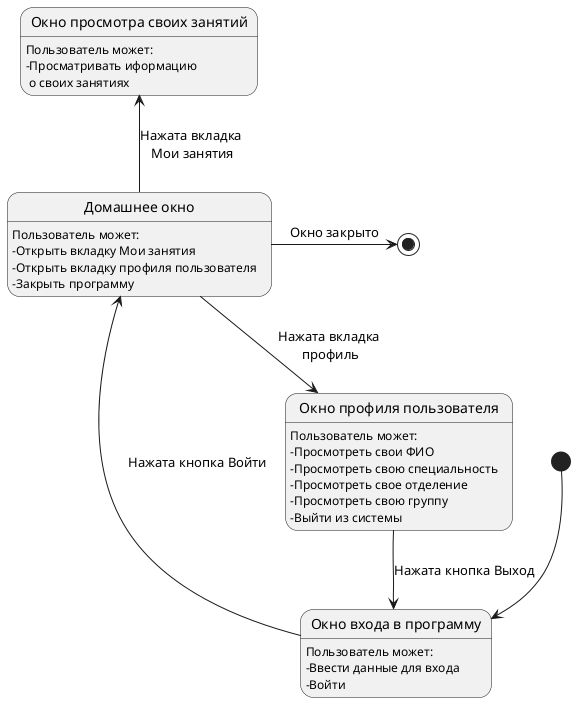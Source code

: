 @startuml Listener.wsd

state "Окно входа в программу" as loginWindow
state "Домашнее окно" as homeWindow
state "Окно просмотра своих занятий" as cursWindow
state "Окно профиля пользователя" as profileWindow

loginWindow : Пользователь может:
loginWindow : -Ввести данные для входа
loginWindow : -Войти

homeWindow : Пользователь может:
homeWindow : -Открыть вкладку Мои занятия
homeWindow : -Открыть вкладку профиля пользователя
homeWindow : -Закрыть программу

cursWindow : Пользователь может:
cursWindow : -Просматривать иформацию\n о своих занятиях

profileWindow : Пользователь может:
profileWindow : -Просмотреть свои ФИО
profileWindow : -Просмотреть свою специальность
profileWindow : -Просмотреть свое отделение
profileWindow : -Просмотреть свою группу
profileWindow : -Выйти из системы


[*] --> loginWindow
loginWindow -> homeWindow : Нажата кнопка Войти
homeWindow -up-> cursWindow : Нажата вкладка\n Мои занятия
homeWindow -down-> profileWindow : Нажата вкладка\n профиль
homeWindow -right->[*] : Окно закрыто
profileWindow --> loginWindow : Нажата кнопка Выход 


@enduml